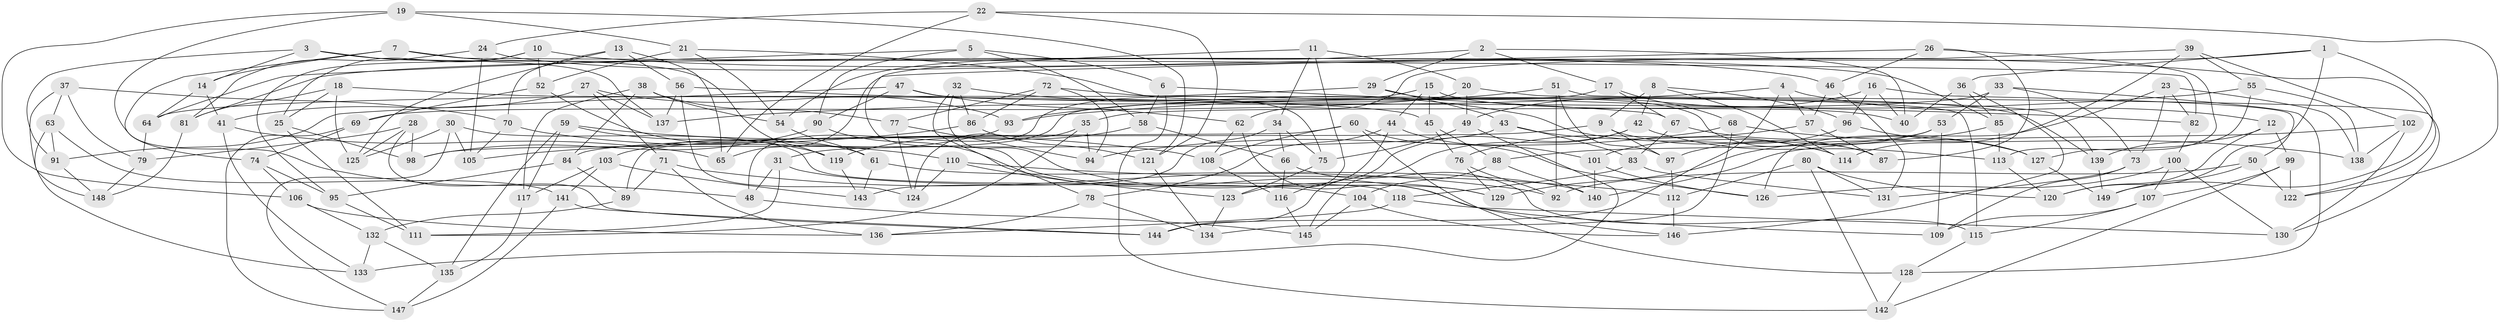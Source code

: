 // Generated by graph-tools (version 1.1) at 2025/37/03/09/25 02:37:58]
// undirected, 149 vertices, 298 edges
graph export_dot {
graph [start="1"]
  node [color=gray90,style=filled];
  1;
  2;
  3;
  4;
  5;
  6;
  7;
  8;
  9;
  10;
  11;
  12;
  13;
  14;
  15;
  16;
  17;
  18;
  19;
  20;
  21;
  22;
  23;
  24;
  25;
  26;
  27;
  28;
  29;
  30;
  31;
  32;
  33;
  34;
  35;
  36;
  37;
  38;
  39;
  40;
  41;
  42;
  43;
  44;
  45;
  46;
  47;
  48;
  49;
  50;
  51;
  52;
  53;
  54;
  55;
  56;
  57;
  58;
  59;
  60;
  61;
  62;
  63;
  64;
  65;
  66;
  67;
  68;
  69;
  70;
  71;
  72;
  73;
  74;
  75;
  76;
  77;
  78;
  79;
  80;
  81;
  82;
  83;
  84;
  85;
  86;
  87;
  88;
  89;
  90;
  91;
  92;
  93;
  94;
  95;
  96;
  97;
  98;
  99;
  100;
  101;
  102;
  103;
  104;
  105;
  106;
  107;
  108;
  109;
  110;
  111;
  112;
  113;
  114;
  115;
  116;
  117;
  118;
  119;
  120;
  121;
  122;
  123;
  124;
  125;
  126;
  127;
  128;
  129;
  130;
  131;
  132;
  133;
  134;
  135;
  136;
  137;
  138;
  139;
  140;
  141;
  142;
  143;
  144;
  145;
  146;
  147;
  148;
  149;
  1 -- 120;
  1 -- 81;
  1 -- 36;
  1 -- 149;
  2 -- 40;
  2 -- 17;
  2 -- 29;
  2 -- 54;
  3 -- 85;
  3 -- 91;
  3 -- 14;
  3 -- 137;
  4 -- 144;
  4 -- 137;
  4 -- 57;
  4 -- 12;
  5 -- 6;
  5 -- 64;
  5 -- 58;
  5 -- 90;
  6 -- 142;
  6 -- 67;
  6 -- 58;
  7 -- 82;
  7 -- 74;
  7 -- 119;
  7 -- 14;
  8 -- 9;
  8 -- 96;
  8 -- 114;
  8 -- 42;
  9 -- 97;
  9 -- 84;
  9 -- 87;
  10 -- 52;
  10 -- 25;
  10 -- 122;
  10 -- 95;
  11 -- 129;
  11 -- 123;
  11 -- 34;
  11 -- 20;
  12 -- 120;
  12 -- 99;
  12 -- 139;
  13 -- 65;
  13 -- 125;
  13 -- 70;
  13 -- 56;
  14 -- 41;
  14 -- 64;
  15 -- 44;
  15 -- 48;
  15 -- 45;
  15 -- 40;
  16 -- 49;
  16 -- 50;
  16 -- 40;
  16 -- 96;
  17 -- 67;
  17 -- 31;
  17 -- 68;
  18 -- 81;
  18 -- 45;
  18 -- 25;
  18 -- 125;
  19 -- 121;
  19 -- 48;
  19 -- 21;
  19 -- 106;
  20 -- 69;
  20 -- 49;
  20 -- 115;
  21 -- 52;
  21 -- 54;
  21 -- 75;
  22 -- 121;
  22 -- 24;
  22 -- 122;
  22 -- 65;
  23 -- 126;
  23 -- 73;
  23 -- 82;
  23 -- 138;
  24 -- 46;
  24 -- 81;
  24 -- 105;
  25 -- 111;
  25 -- 98;
  26 -- 87;
  26 -- 65;
  26 -- 46;
  26 -- 113;
  27 -- 137;
  27 -- 41;
  27 -- 93;
  27 -- 71;
  28 -- 144;
  28 -- 79;
  28 -- 125;
  28 -- 98;
  29 -- 64;
  29 -- 87;
  29 -- 43;
  30 -- 147;
  30 -- 125;
  30 -- 105;
  30 -- 118;
  31 -- 104;
  31 -- 48;
  31 -- 111;
  32 -- 86;
  32 -- 114;
  32 -- 78;
  32 -- 129;
  33 -- 35;
  33 -- 128;
  33 -- 73;
  33 -- 53;
  34 -- 75;
  34 -- 143;
  34 -- 66;
  35 -- 94;
  35 -- 124;
  35 -- 111;
  36 -- 146;
  36 -- 40;
  36 -- 85;
  37 -- 148;
  37 -- 63;
  37 -- 70;
  37 -- 79;
  38 -- 84;
  38 -- 77;
  38 -- 54;
  38 -- 117;
  39 -- 114;
  39 -- 55;
  39 -- 102;
  39 -- 62;
  41 -- 65;
  41 -- 133;
  42 -- 144;
  42 -- 145;
  42 -- 113;
  43 -- 98;
  43 -- 83;
  43 -- 114;
  44 -- 78;
  44 -- 116;
  44 -- 101;
  45 -- 76;
  45 -- 88;
  46 -- 131;
  46 -- 57;
  47 -- 91;
  47 -- 90;
  47 -- 139;
  47 -- 62;
  48 -- 145;
  49 -- 75;
  49 -- 133;
  50 -- 149;
  50 -- 122;
  50 -- 92;
  51 -- 97;
  51 -- 93;
  51 -- 130;
  51 -- 92;
  52 -- 69;
  52 -- 61;
  53 -- 97;
  53 -- 109;
  53 -- 88;
  54 -- 61;
  55 -- 127;
  55 -- 93;
  55 -- 138;
  56 -- 82;
  56 -- 137;
  56 -- 124;
  57 -- 87;
  57 -- 76;
  58 -- 119;
  58 -- 66;
  59 -- 117;
  59 -- 119;
  59 -- 108;
  59 -- 135;
  60 -- 128;
  60 -- 89;
  60 -- 108;
  60 -- 126;
  61 -- 140;
  61 -- 143;
  62 -- 108;
  62 -- 146;
  63 -- 133;
  63 -- 141;
  63 -- 91;
  64 -- 79;
  66 -- 115;
  66 -- 116;
  67 -- 127;
  67 -- 83;
  68 -- 94;
  68 -- 138;
  68 -- 134;
  69 -- 74;
  69 -- 147;
  70 -- 110;
  70 -- 105;
  71 -- 92;
  71 -- 89;
  71 -- 136;
  72 -- 94;
  72 -- 86;
  72 -- 77;
  72 -- 139;
  73 -- 131;
  73 -- 109;
  74 -- 106;
  74 -- 95;
  75 -- 123;
  76 -- 92;
  76 -- 129;
  77 -- 94;
  77 -- 124;
  78 -- 136;
  78 -- 134;
  79 -- 148;
  80 -- 131;
  80 -- 120;
  80 -- 142;
  80 -- 112;
  81 -- 148;
  82 -- 100;
  83 -- 131;
  83 -- 118;
  84 -- 95;
  84 -- 89;
  85 -- 129;
  85 -- 113;
  86 -- 105;
  86 -- 121;
  88 -- 104;
  88 -- 140;
  89 -- 132;
  90 -- 98;
  90 -- 109;
  91 -- 148;
  93 -- 103;
  95 -- 111;
  96 -- 127;
  96 -- 101;
  97 -- 112;
  99 -- 142;
  99 -- 122;
  99 -- 107;
  100 -- 107;
  100 -- 130;
  100 -- 126;
  101 -- 126;
  101 -- 140;
  102 -- 140;
  102 -- 130;
  102 -- 138;
  103 -- 141;
  103 -- 143;
  103 -- 117;
  104 -- 145;
  104 -- 146;
  106 -- 132;
  106 -- 136;
  107 -- 115;
  107 -- 109;
  108 -- 116;
  110 -- 124;
  110 -- 112;
  110 -- 123;
  112 -- 146;
  113 -- 120;
  115 -- 128;
  116 -- 145;
  117 -- 135;
  118 -- 136;
  118 -- 130;
  119 -- 143;
  121 -- 134;
  123 -- 134;
  127 -- 149;
  128 -- 142;
  132 -- 133;
  132 -- 135;
  135 -- 147;
  139 -- 149;
  141 -- 147;
  141 -- 144;
}
